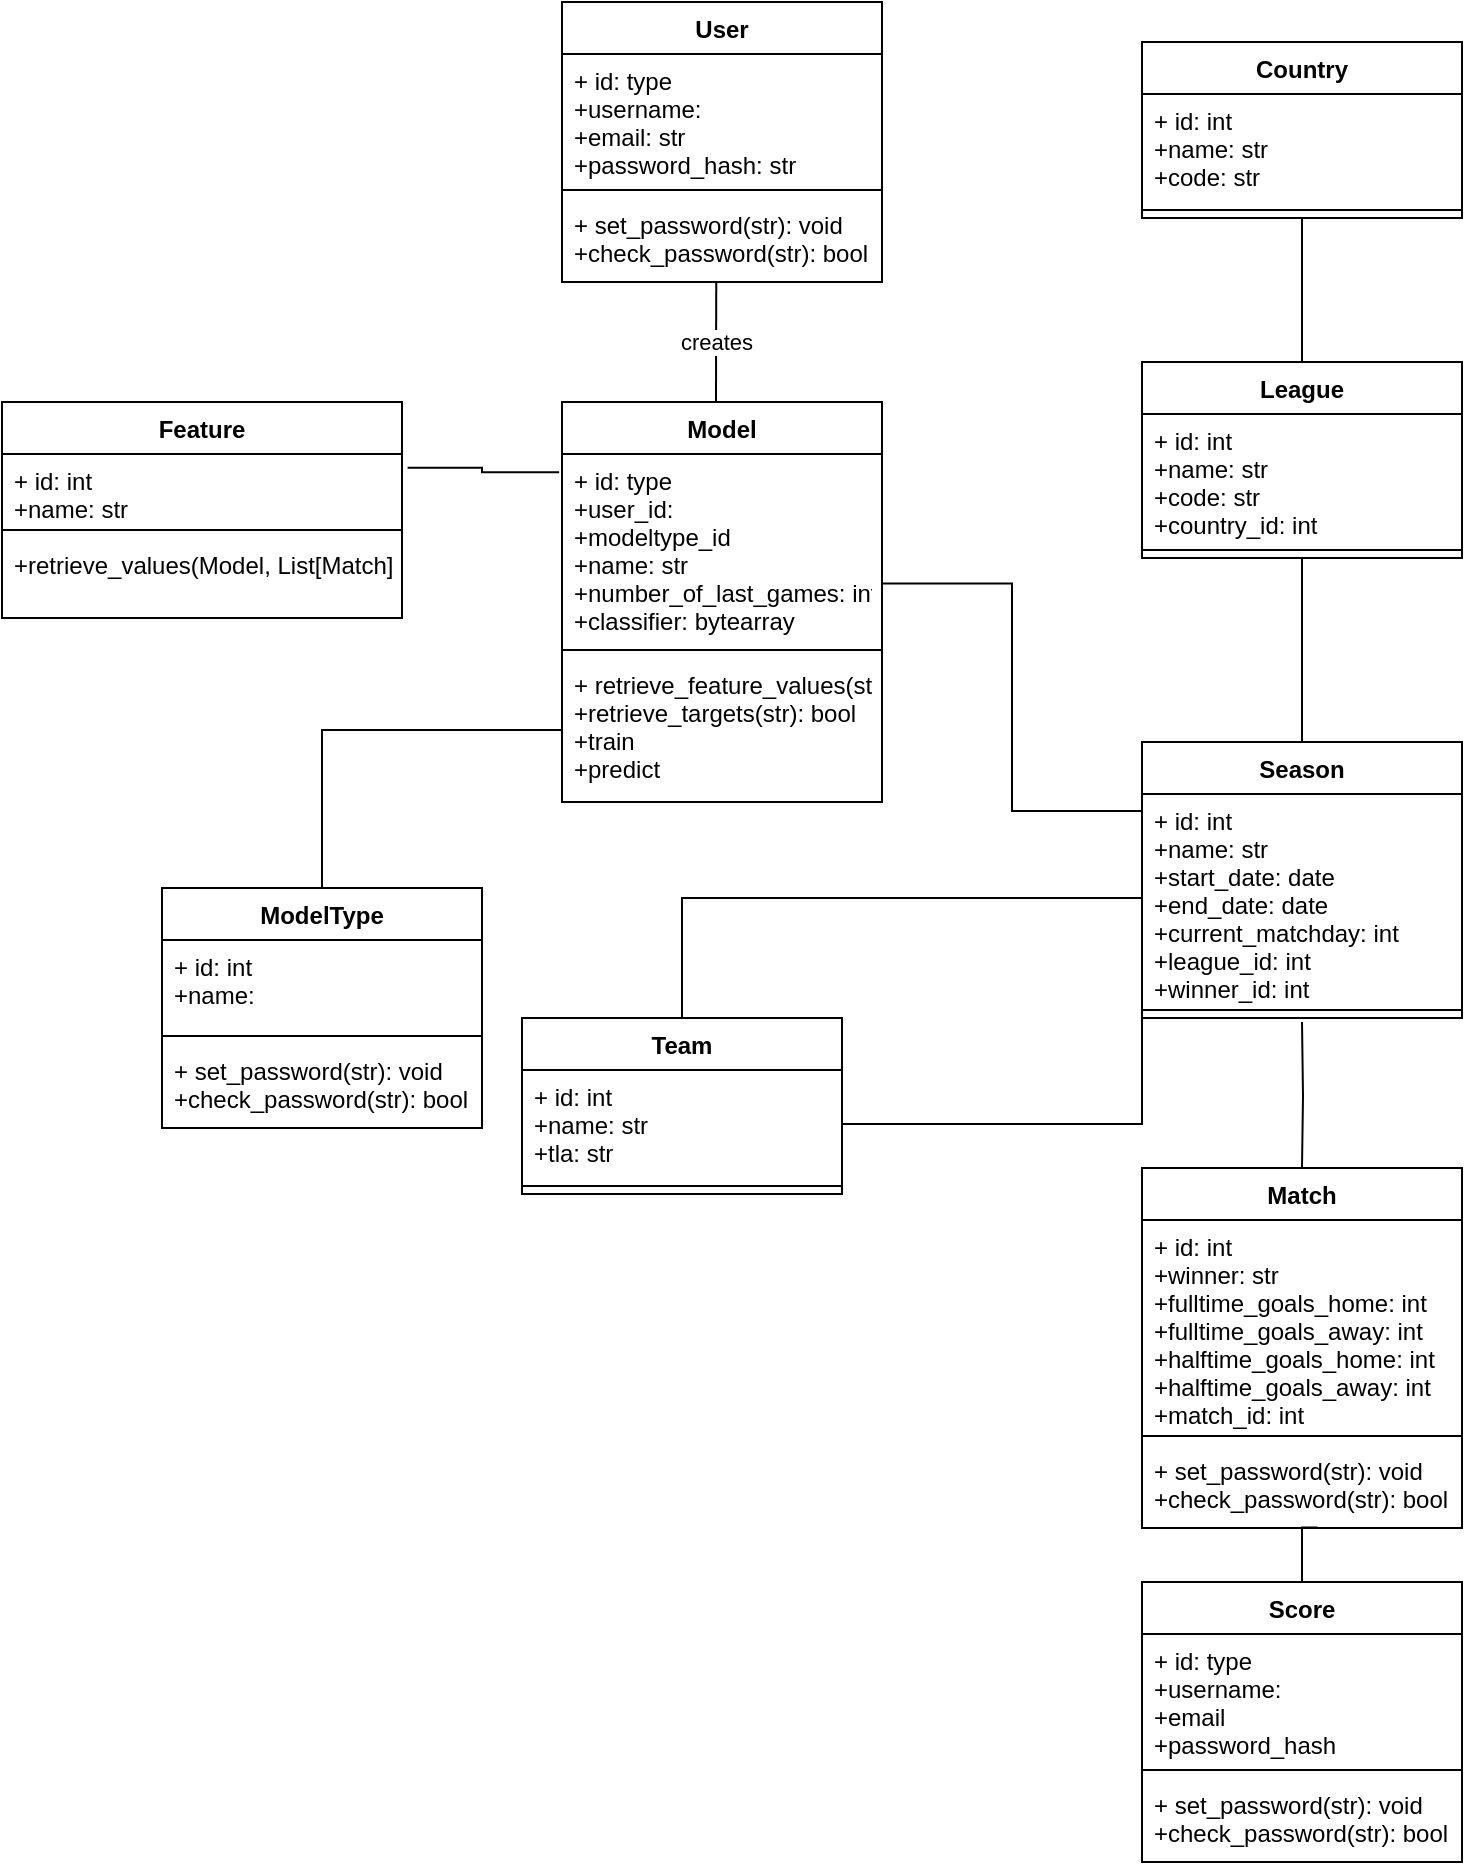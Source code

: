 <mxfile version="20.7.4" type="github">
  <diagram id="C5RBs43oDa-KdzZeNtuy" name="Page-1">
    <mxGraphModel dx="1363" dy="926" grid="1" gridSize="10" guides="1" tooltips="1" connect="1" arrows="1" fold="1" page="1" pageScale="1" pageWidth="827" pageHeight="1169" math="0" shadow="0">
      <root>
        <mxCell id="WIyWlLk6GJQsqaUBKTNV-0" />
        <mxCell id="WIyWlLk6GJQsqaUBKTNV-1" parent="WIyWlLk6GJQsqaUBKTNV-0" />
        <mxCell id="ZHy5ssDO9361qRA2f2Sw-0" value="User" style="swimlane;fontStyle=1;align=center;verticalAlign=top;childLayout=stackLayout;horizontal=1;startSize=26;horizontalStack=0;resizeParent=1;resizeParentMax=0;resizeLast=0;collapsible=1;marginBottom=0;" vertex="1" parent="WIyWlLk6GJQsqaUBKTNV-1">
          <mxGeometry x="300" y="10" width="160" height="140" as="geometry" />
        </mxCell>
        <mxCell id="ZHy5ssDO9361qRA2f2Sw-1" value="+ id: type&#xa;+username:&#xa;+email: str&#xa;+password_hash: str" style="text;strokeColor=none;fillColor=none;align=left;verticalAlign=top;spacingLeft=4;spacingRight=4;overflow=hidden;rotatable=0;points=[[0,0.5],[1,0.5]];portConstraint=eastwest;" vertex="1" parent="ZHy5ssDO9361qRA2f2Sw-0">
          <mxGeometry y="26" width="160" height="64" as="geometry" />
        </mxCell>
        <mxCell id="ZHy5ssDO9361qRA2f2Sw-2" value="" style="line;strokeWidth=1;fillColor=none;align=left;verticalAlign=middle;spacingTop=-1;spacingLeft=3;spacingRight=3;rotatable=0;labelPosition=right;points=[];portConstraint=eastwest;strokeColor=inherit;" vertex="1" parent="ZHy5ssDO9361qRA2f2Sw-0">
          <mxGeometry y="90" width="160" height="8" as="geometry" />
        </mxCell>
        <mxCell id="ZHy5ssDO9361qRA2f2Sw-3" value="+ set_password(str): void&#xa;+check_password(str): bool" style="text;strokeColor=none;fillColor=none;align=left;verticalAlign=top;spacingLeft=4;spacingRight=4;overflow=hidden;rotatable=0;points=[[0,0.5],[1,0.5]];portConstraint=eastwest;" vertex="1" parent="ZHy5ssDO9361qRA2f2Sw-0">
          <mxGeometry y="98" width="160" height="42" as="geometry" />
        </mxCell>
        <mxCell id="ZHy5ssDO9361qRA2f2Sw-4" value="Model" style="swimlane;fontStyle=1;align=center;verticalAlign=top;childLayout=stackLayout;horizontal=1;startSize=26;horizontalStack=0;resizeParent=1;resizeParentMax=0;resizeLast=0;collapsible=1;marginBottom=0;" vertex="1" parent="WIyWlLk6GJQsqaUBKTNV-1">
          <mxGeometry x="300" y="210" width="160" height="200" as="geometry" />
        </mxCell>
        <mxCell id="ZHy5ssDO9361qRA2f2Sw-5" value="+ id: type&#xa;+user_id:&#xa;+modeltype_id&#xa;+name: str&#xa;+number_of_last_games: int&#xa;+classifier: bytearray" style="text;strokeColor=none;fillColor=none;align=left;verticalAlign=top;spacingLeft=4;spacingRight=4;overflow=hidden;rotatable=0;points=[[0,0.5],[1,0.5]];portConstraint=eastwest;" vertex="1" parent="ZHy5ssDO9361qRA2f2Sw-4">
          <mxGeometry y="26" width="160" height="94" as="geometry" />
        </mxCell>
        <mxCell id="ZHy5ssDO9361qRA2f2Sw-6" value="" style="line;strokeWidth=1;fillColor=none;align=left;verticalAlign=middle;spacingTop=-1;spacingLeft=3;spacingRight=3;rotatable=0;labelPosition=right;points=[];portConstraint=eastwest;strokeColor=inherit;" vertex="1" parent="ZHy5ssDO9361qRA2f2Sw-4">
          <mxGeometry y="120" width="160" height="8" as="geometry" />
        </mxCell>
        <mxCell id="ZHy5ssDO9361qRA2f2Sw-7" value="+ retrieve_feature_values(str): void&#xa;+retrieve_targets(str): bool&#xa;+train&#xa;+predict" style="text;strokeColor=none;fillColor=none;align=left;verticalAlign=top;spacingLeft=4;spacingRight=4;overflow=hidden;rotatable=0;points=[[0,0.5],[1,0.5]];portConstraint=eastwest;" vertex="1" parent="ZHy5ssDO9361qRA2f2Sw-4">
          <mxGeometry y="128" width="160" height="72" as="geometry" />
        </mxCell>
        <mxCell id="ZHy5ssDO9361qRA2f2Sw-8" value="Feature" style="swimlane;fontStyle=1;align=center;verticalAlign=top;childLayout=stackLayout;horizontal=1;startSize=26;horizontalStack=0;resizeParent=1;resizeParentMax=0;resizeLast=0;collapsible=1;marginBottom=0;" vertex="1" parent="WIyWlLk6GJQsqaUBKTNV-1">
          <mxGeometry x="20" y="210" width="200" height="108" as="geometry" />
        </mxCell>
        <mxCell id="ZHy5ssDO9361qRA2f2Sw-9" value="+ id: int&#xa;+name: str" style="text;strokeColor=none;fillColor=none;align=left;verticalAlign=top;spacingLeft=4;spacingRight=4;overflow=hidden;rotatable=0;points=[[0,0.5],[1,0.5]];portConstraint=eastwest;" vertex="1" parent="ZHy5ssDO9361qRA2f2Sw-8">
          <mxGeometry y="26" width="200" height="34" as="geometry" />
        </mxCell>
        <mxCell id="ZHy5ssDO9361qRA2f2Sw-10" value="" style="line;strokeWidth=1;fillColor=none;align=left;verticalAlign=middle;spacingTop=-1;spacingLeft=3;spacingRight=3;rotatable=0;labelPosition=right;points=[];portConstraint=eastwest;strokeColor=inherit;" vertex="1" parent="ZHy5ssDO9361qRA2f2Sw-8">
          <mxGeometry y="60" width="200" height="8" as="geometry" />
        </mxCell>
        <mxCell id="ZHy5ssDO9361qRA2f2Sw-11" value="+retrieve_values(Model, List[Match])" style="text;strokeColor=none;fillColor=none;align=left;verticalAlign=top;spacingLeft=4;spacingRight=4;overflow=hidden;rotatable=0;points=[[0,0.5],[1,0.5]];portConstraint=eastwest;" vertex="1" parent="ZHy5ssDO9361qRA2f2Sw-8">
          <mxGeometry y="68" width="200" height="40" as="geometry" />
        </mxCell>
        <mxCell id="ZHy5ssDO9361qRA2f2Sw-12" value="ModelType" style="swimlane;fontStyle=1;align=center;verticalAlign=top;childLayout=stackLayout;horizontal=1;startSize=26;horizontalStack=0;resizeParent=1;resizeParentMax=0;resizeLast=0;collapsible=1;marginBottom=0;" vertex="1" parent="WIyWlLk6GJQsqaUBKTNV-1">
          <mxGeometry x="100" y="453" width="160" height="120" as="geometry" />
        </mxCell>
        <mxCell id="ZHy5ssDO9361qRA2f2Sw-13" value="+ id: int&#xa;+name:" style="text;strokeColor=none;fillColor=none;align=left;verticalAlign=top;spacingLeft=4;spacingRight=4;overflow=hidden;rotatable=0;points=[[0,0.5],[1,0.5]];portConstraint=eastwest;" vertex="1" parent="ZHy5ssDO9361qRA2f2Sw-12">
          <mxGeometry y="26" width="160" height="44" as="geometry" />
        </mxCell>
        <mxCell id="ZHy5ssDO9361qRA2f2Sw-14" value="" style="line;strokeWidth=1;fillColor=none;align=left;verticalAlign=middle;spacingTop=-1;spacingLeft=3;spacingRight=3;rotatable=0;labelPosition=right;points=[];portConstraint=eastwest;strokeColor=inherit;" vertex="1" parent="ZHy5ssDO9361qRA2f2Sw-12">
          <mxGeometry y="70" width="160" height="8" as="geometry" />
        </mxCell>
        <mxCell id="ZHy5ssDO9361qRA2f2Sw-15" value="+ set_password(str): void&#xa;+check_password(str): bool" style="text;strokeColor=none;fillColor=none;align=left;verticalAlign=top;spacingLeft=4;spacingRight=4;overflow=hidden;rotatable=0;points=[[0,0.5],[1,0.5]];portConstraint=eastwest;" vertex="1" parent="ZHy5ssDO9361qRA2f2Sw-12">
          <mxGeometry y="78" width="160" height="42" as="geometry" />
        </mxCell>
        <mxCell id="ZHy5ssDO9361qRA2f2Sw-16" value="League" style="swimlane;fontStyle=1;align=center;verticalAlign=top;childLayout=stackLayout;horizontal=1;startSize=26;horizontalStack=0;resizeParent=1;resizeParentMax=0;resizeLast=0;collapsible=1;marginBottom=0;" vertex="1" parent="WIyWlLk6GJQsqaUBKTNV-1">
          <mxGeometry x="590" y="190" width="160" height="98" as="geometry" />
        </mxCell>
        <mxCell id="ZHy5ssDO9361qRA2f2Sw-17" value="+ id: int&#xa;+name: str&#xa;+code: str&#xa;+country_id: int" style="text;strokeColor=none;fillColor=none;align=left;verticalAlign=top;spacingLeft=4;spacingRight=4;overflow=hidden;rotatable=0;points=[[0,0.5],[1,0.5]];portConstraint=eastwest;" vertex="1" parent="ZHy5ssDO9361qRA2f2Sw-16">
          <mxGeometry y="26" width="160" height="64" as="geometry" />
        </mxCell>
        <mxCell id="ZHy5ssDO9361qRA2f2Sw-18" value="" style="line;strokeWidth=1;fillColor=none;align=left;verticalAlign=middle;spacingTop=-1;spacingLeft=3;spacingRight=3;rotatable=0;labelPosition=right;points=[];portConstraint=eastwest;strokeColor=inherit;" vertex="1" parent="ZHy5ssDO9361qRA2f2Sw-16">
          <mxGeometry y="90" width="160" height="8" as="geometry" />
        </mxCell>
        <mxCell id="ZHy5ssDO9361qRA2f2Sw-45" style="edgeStyle=orthogonalEdgeStyle;rounded=0;orthogonalLoop=1;jettySize=auto;html=1;exitX=0.549;exitY=0.995;exitDx=0;exitDy=0;entryX=0.5;entryY=0;entryDx=0;entryDy=0;exitPerimeter=0;endArrow=none;endFill=0;" edge="1" parent="WIyWlLk6GJQsqaUBKTNV-1" source="ZHy5ssDO9361qRA2f2Sw-23" target="ZHy5ssDO9361qRA2f2Sw-28">
          <mxGeometry relative="1" as="geometry" />
        </mxCell>
        <mxCell id="ZHy5ssDO9361qRA2f2Sw-20" value="Match" style="swimlane;fontStyle=1;align=center;verticalAlign=top;childLayout=stackLayout;horizontal=1;startSize=26;horizontalStack=0;resizeParent=1;resizeParentMax=0;resizeLast=0;collapsible=1;marginBottom=0;" vertex="1" parent="WIyWlLk6GJQsqaUBKTNV-1">
          <mxGeometry x="590" y="593" width="160" height="180" as="geometry" />
        </mxCell>
        <mxCell id="ZHy5ssDO9361qRA2f2Sw-21" value="+ id: int&#xa;+winner: str&#xa;+fulltime_goals_home: int&#xa;+fulltime_goals_away: int&#xa;+halftime_goals_home: int&#xa;+halftime_goals_away: int&#xa;+match_id: int" style="text;strokeColor=none;fillColor=none;align=left;verticalAlign=top;spacingLeft=4;spacingRight=4;overflow=hidden;rotatable=0;points=[[0,0.5],[1,0.5]];portConstraint=eastwest;" vertex="1" parent="ZHy5ssDO9361qRA2f2Sw-20">
          <mxGeometry y="26" width="160" height="104" as="geometry" />
        </mxCell>
        <mxCell id="ZHy5ssDO9361qRA2f2Sw-22" value="" style="line;strokeWidth=1;fillColor=none;align=left;verticalAlign=middle;spacingTop=-1;spacingLeft=3;spacingRight=3;rotatable=0;labelPosition=right;points=[];portConstraint=eastwest;strokeColor=inherit;" vertex="1" parent="ZHy5ssDO9361qRA2f2Sw-20">
          <mxGeometry y="130" width="160" height="8" as="geometry" />
        </mxCell>
        <mxCell id="ZHy5ssDO9361qRA2f2Sw-23" value="+ set_password(str): void&#xa;+check_password(str): bool" style="text;strokeColor=none;fillColor=none;align=left;verticalAlign=top;spacingLeft=4;spacingRight=4;overflow=hidden;rotatable=0;points=[[0,0.5],[1,0.5]];portConstraint=eastwest;" vertex="1" parent="ZHy5ssDO9361qRA2f2Sw-20">
          <mxGeometry y="138" width="160" height="42" as="geometry" />
        </mxCell>
        <mxCell id="ZHy5ssDO9361qRA2f2Sw-43" style="edgeStyle=orthogonalEdgeStyle;rounded=0;orthogonalLoop=1;jettySize=auto;html=1;exitX=0.5;exitY=0;exitDx=0;exitDy=0;entryX=0.5;entryY=1;entryDx=0;entryDy=0;endArrow=none;endFill=0;" edge="1" parent="WIyWlLk6GJQsqaUBKTNV-1" source="ZHy5ssDO9361qRA2f2Sw-24" target="ZHy5ssDO9361qRA2f2Sw-16">
          <mxGeometry relative="1" as="geometry" />
        </mxCell>
        <mxCell id="ZHy5ssDO9361qRA2f2Sw-24" value="Season" style="swimlane;fontStyle=1;align=center;verticalAlign=top;childLayout=stackLayout;horizontal=1;startSize=26;horizontalStack=0;resizeParent=1;resizeParentMax=0;resizeLast=0;collapsible=1;marginBottom=0;" vertex="1" parent="WIyWlLk6GJQsqaUBKTNV-1">
          <mxGeometry x="590" y="380" width="160" height="138" as="geometry" />
        </mxCell>
        <mxCell id="ZHy5ssDO9361qRA2f2Sw-25" value="+ id: int&#xa;+name: str&#xa;+start_date: date&#xa;+end_date: date&#xa;+current_matchday: int&#xa;+league_id: int&#xa;+winner_id: int" style="text;strokeColor=none;fillColor=none;align=left;verticalAlign=top;spacingLeft=4;spacingRight=4;overflow=hidden;rotatable=0;points=[[0,0.5],[1,0.5]];portConstraint=eastwest;" vertex="1" parent="ZHy5ssDO9361qRA2f2Sw-24">
          <mxGeometry y="26" width="160" height="104" as="geometry" />
        </mxCell>
        <mxCell id="ZHy5ssDO9361qRA2f2Sw-26" value="" style="line;strokeWidth=1;fillColor=none;align=left;verticalAlign=middle;spacingTop=-1;spacingLeft=3;spacingRight=3;rotatable=0;labelPosition=right;points=[];portConstraint=eastwest;strokeColor=inherit;" vertex="1" parent="ZHy5ssDO9361qRA2f2Sw-24">
          <mxGeometry y="130" width="160" height="8" as="geometry" />
        </mxCell>
        <mxCell id="ZHy5ssDO9361qRA2f2Sw-28" value="Score" style="swimlane;fontStyle=1;align=center;verticalAlign=top;childLayout=stackLayout;horizontal=1;startSize=26;horizontalStack=0;resizeParent=1;resizeParentMax=0;resizeLast=0;collapsible=1;marginBottom=0;" vertex="1" parent="WIyWlLk6GJQsqaUBKTNV-1">
          <mxGeometry x="590" y="800" width="160" height="140" as="geometry" />
        </mxCell>
        <mxCell id="ZHy5ssDO9361qRA2f2Sw-29" value="+ id: type&#xa;+username:&#xa;+email&#xa;+password_hash" style="text;strokeColor=none;fillColor=none;align=left;verticalAlign=top;spacingLeft=4;spacingRight=4;overflow=hidden;rotatable=0;points=[[0,0.5],[1,0.5]];portConstraint=eastwest;" vertex="1" parent="ZHy5ssDO9361qRA2f2Sw-28">
          <mxGeometry y="26" width="160" height="64" as="geometry" />
        </mxCell>
        <mxCell id="ZHy5ssDO9361qRA2f2Sw-30" value="" style="line;strokeWidth=1;fillColor=none;align=left;verticalAlign=middle;spacingTop=-1;spacingLeft=3;spacingRight=3;rotatable=0;labelPosition=right;points=[];portConstraint=eastwest;strokeColor=inherit;" vertex="1" parent="ZHy5ssDO9361qRA2f2Sw-28">
          <mxGeometry y="90" width="160" height="8" as="geometry" />
        </mxCell>
        <mxCell id="ZHy5ssDO9361qRA2f2Sw-31" value="+ set_password(str): void&#xa;+check_password(str): bool" style="text;strokeColor=none;fillColor=none;align=left;verticalAlign=top;spacingLeft=4;spacingRight=4;overflow=hidden;rotatable=0;points=[[0,0.5],[1,0.5]];portConstraint=eastwest;" vertex="1" parent="ZHy5ssDO9361qRA2f2Sw-28">
          <mxGeometry y="98" width="160" height="42" as="geometry" />
        </mxCell>
        <mxCell id="ZHy5ssDO9361qRA2f2Sw-51" style="edgeStyle=orthogonalEdgeStyle;rounded=0;orthogonalLoop=1;jettySize=auto;html=1;exitX=1;exitY=0.5;exitDx=0;exitDy=0;entryX=0;entryY=1;entryDx=0;entryDy=0;endArrow=none;endFill=0;" edge="1" parent="WIyWlLk6GJQsqaUBKTNV-1" source="ZHy5ssDO9361qRA2f2Sw-33" target="ZHy5ssDO9361qRA2f2Sw-24">
          <mxGeometry relative="1" as="geometry" />
        </mxCell>
        <mxCell id="ZHy5ssDO9361qRA2f2Sw-32" value="Team" style="swimlane;fontStyle=1;align=center;verticalAlign=top;childLayout=stackLayout;horizontal=1;startSize=26;horizontalStack=0;resizeParent=1;resizeParentMax=0;resizeLast=0;collapsible=1;marginBottom=0;" vertex="1" parent="WIyWlLk6GJQsqaUBKTNV-1">
          <mxGeometry x="280" y="518" width="160" height="88" as="geometry" />
        </mxCell>
        <mxCell id="ZHy5ssDO9361qRA2f2Sw-33" value="+ id: int&#xa;+name: str&#xa;+tla: str" style="text;strokeColor=none;fillColor=none;align=left;verticalAlign=top;spacingLeft=4;spacingRight=4;overflow=hidden;rotatable=0;points=[[0,0.5],[1,0.5]];portConstraint=eastwest;" vertex="1" parent="ZHy5ssDO9361qRA2f2Sw-32">
          <mxGeometry y="26" width="160" height="54" as="geometry" />
        </mxCell>
        <mxCell id="ZHy5ssDO9361qRA2f2Sw-34" value="" style="line;strokeWidth=1;fillColor=none;align=left;verticalAlign=middle;spacingTop=-1;spacingLeft=3;spacingRight=3;rotatable=0;labelPosition=right;points=[];portConstraint=eastwest;strokeColor=inherit;" vertex="1" parent="ZHy5ssDO9361qRA2f2Sw-32">
          <mxGeometry y="80" width="160" height="8" as="geometry" />
        </mxCell>
        <mxCell id="ZHy5ssDO9361qRA2f2Sw-42" style="edgeStyle=orthogonalEdgeStyle;rounded=0;orthogonalLoop=1;jettySize=auto;html=1;exitX=0.5;exitY=1;exitDx=0;exitDy=0;entryX=0.5;entryY=0;entryDx=0;entryDy=0;endArrow=none;endFill=0;" edge="1" parent="WIyWlLk6GJQsqaUBKTNV-1" source="ZHy5ssDO9361qRA2f2Sw-36" target="ZHy5ssDO9361qRA2f2Sw-16">
          <mxGeometry relative="1" as="geometry" />
        </mxCell>
        <mxCell id="ZHy5ssDO9361qRA2f2Sw-36" value="Country" style="swimlane;fontStyle=1;align=center;verticalAlign=top;childLayout=stackLayout;horizontal=1;startSize=26;horizontalStack=0;resizeParent=1;resizeParentMax=0;resizeLast=0;collapsible=1;marginBottom=0;" vertex="1" parent="WIyWlLk6GJQsqaUBKTNV-1">
          <mxGeometry x="590" y="30" width="160" height="88" as="geometry" />
        </mxCell>
        <mxCell id="ZHy5ssDO9361qRA2f2Sw-37" value="+ id: int&#xa;+name: str&#xa;+code: str" style="text;strokeColor=none;fillColor=none;align=left;verticalAlign=top;spacingLeft=4;spacingRight=4;overflow=hidden;rotatable=0;points=[[0,0.5],[1,0.5]];portConstraint=eastwest;" vertex="1" parent="ZHy5ssDO9361qRA2f2Sw-36">
          <mxGeometry y="26" width="160" height="54" as="geometry" />
        </mxCell>
        <mxCell id="ZHy5ssDO9361qRA2f2Sw-38" value="" style="line;strokeWidth=1;fillColor=none;align=left;verticalAlign=middle;spacingTop=-1;spacingLeft=3;spacingRight=3;rotatable=0;labelPosition=right;points=[];portConstraint=eastwest;strokeColor=inherit;" vertex="1" parent="ZHy5ssDO9361qRA2f2Sw-36">
          <mxGeometry y="80" width="160" height="8" as="geometry" />
        </mxCell>
        <mxCell id="ZHy5ssDO9361qRA2f2Sw-44" style="edgeStyle=orthogonalEdgeStyle;rounded=0;orthogonalLoop=1;jettySize=auto;html=1;entryX=0.5;entryY=0;entryDx=0;entryDy=0;endArrow=none;endFill=0;" edge="1" parent="WIyWlLk6GJQsqaUBKTNV-1" target="ZHy5ssDO9361qRA2f2Sw-20">
          <mxGeometry relative="1" as="geometry">
            <mxPoint x="670" y="520" as="sourcePoint" />
          </mxGeometry>
        </mxCell>
        <mxCell id="ZHy5ssDO9361qRA2f2Sw-46" style="edgeStyle=orthogonalEdgeStyle;rounded=0;orthogonalLoop=1;jettySize=auto;html=1;exitX=-0.009;exitY=0.097;exitDx=0;exitDy=0;endArrow=none;endFill=0;entryX=1.014;entryY=0.203;entryDx=0;entryDy=0;entryPerimeter=0;exitPerimeter=0;" edge="1" parent="WIyWlLk6GJQsqaUBKTNV-1" source="ZHy5ssDO9361qRA2f2Sw-5" target="ZHy5ssDO9361qRA2f2Sw-9">
          <mxGeometry relative="1" as="geometry" />
        </mxCell>
        <mxCell id="ZHy5ssDO9361qRA2f2Sw-47" style="edgeStyle=orthogonalEdgeStyle;rounded=0;orthogonalLoop=1;jettySize=auto;html=1;exitX=0.5;exitY=0;exitDx=0;exitDy=0;entryX=0;entryY=0.5;entryDx=0;entryDy=0;endArrow=none;endFill=0;" edge="1" parent="WIyWlLk6GJQsqaUBKTNV-1" source="ZHy5ssDO9361qRA2f2Sw-32" target="ZHy5ssDO9361qRA2f2Sw-25">
          <mxGeometry relative="1" as="geometry" />
        </mxCell>
        <mxCell id="ZHy5ssDO9361qRA2f2Sw-48" style="edgeStyle=orthogonalEdgeStyle;rounded=0;orthogonalLoop=1;jettySize=auto;html=1;entryX=0.5;entryY=0;entryDx=0;entryDy=0;endArrow=none;endFill=0;" edge="1" parent="WIyWlLk6GJQsqaUBKTNV-1" source="ZHy5ssDO9361qRA2f2Sw-7" target="ZHy5ssDO9361qRA2f2Sw-12">
          <mxGeometry relative="1" as="geometry" />
        </mxCell>
        <mxCell id="ZHy5ssDO9361qRA2f2Sw-49" style="edgeStyle=orthogonalEdgeStyle;rounded=0;orthogonalLoop=1;jettySize=auto;html=1;exitX=1.003;exitY=0.689;exitDx=0;exitDy=0;entryX=0;entryY=0.25;entryDx=0;entryDy=0;exitPerimeter=0;endArrow=none;endFill=0;" edge="1" parent="WIyWlLk6GJQsqaUBKTNV-1" source="ZHy5ssDO9361qRA2f2Sw-5" target="ZHy5ssDO9361qRA2f2Sw-24">
          <mxGeometry relative="1" as="geometry" />
        </mxCell>
        <mxCell id="ZHy5ssDO9361qRA2f2Sw-52" value="creates" style="rounded=0;orthogonalLoop=1;jettySize=auto;html=1;endArrow=none;endFill=0;exitX=0.482;exitY=1.01;exitDx=0;exitDy=0;exitPerimeter=0;entryX=0.482;entryY=1.01;entryDx=0;entryDy=0;entryPerimeter=0;" edge="1" parent="WIyWlLk6GJQsqaUBKTNV-1" target="ZHy5ssDO9361qRA2f2Sw-3">
          <mxGeometry relative="1" as="geometry">
            <mxPoint x="377" y="210" as="sourcePoint" />
            <mxPoint x="380" y="140" as="targetPoint" />
          </mxGeometry>
        </mxCell>
      </root>
    </mxGraphModel>
  </diagram>
</mxfile>
